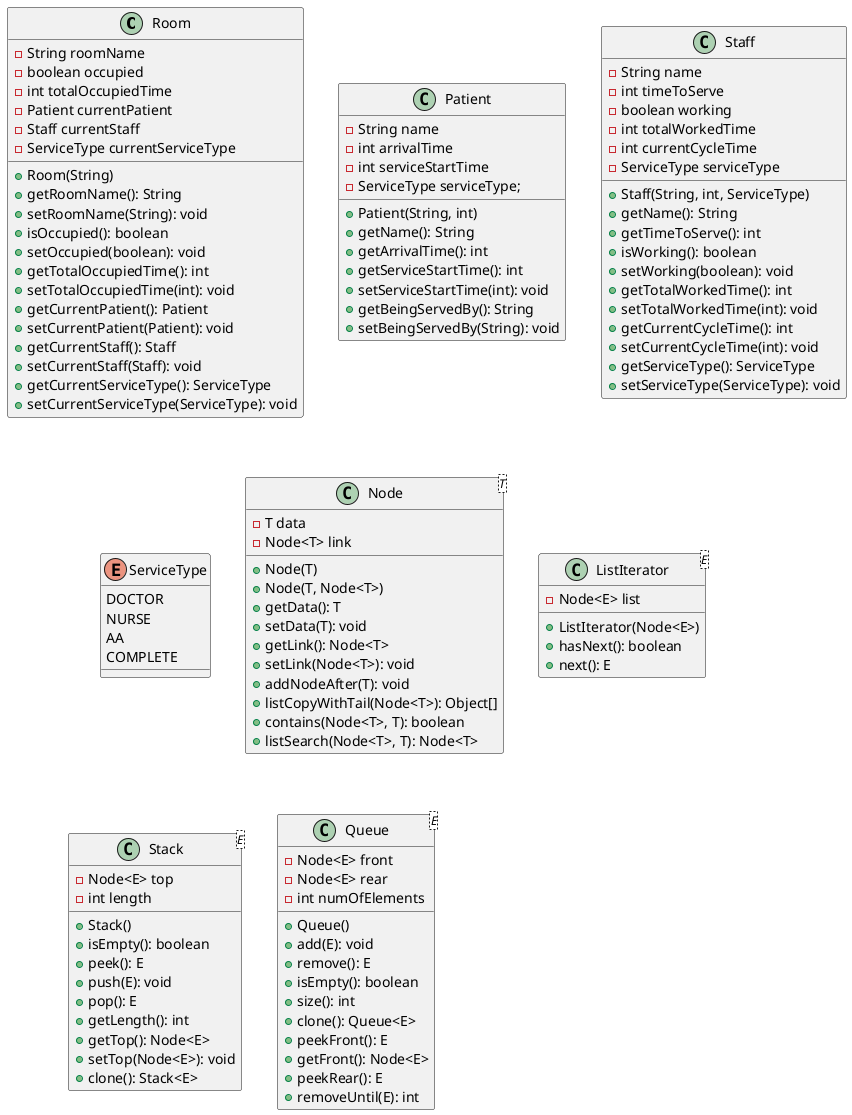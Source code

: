 @startuml
class Room {
    - String roomName
    - boolean occupied
    - int totalOccupiedTime
    - Patient currentPatient
    - Staff currentStaff
    - ServiceType currentServiceType
    + Room(String)
    + getRoomName(): String
    + setRoomName(String): void
    + isOccupied(): boolean
    + setOccupied(boolean): void
    + getTotalOccupiedTime(): int
    + setTotalOccupiedTime(int): void
    + getCurrentPatient(): Patient
    + setCurrentPatient(Patient): void
    + getCurrentStaff(): Staff
    + setCurrentStaff(Staff): void
    + getCurrentServiceType(): ServiceType
    + setCurrentServiceType(ServiceType): void
}

class Patient {
    - String name
    - int arrivalTime
    - int serviceStartTime
    - ServiceType serviceType;
    + Patient(String, int)
    + getName(): String
    + getArrivalTime(): int
    + getServiceStartTime(): int
    + setServiceStartTime(int): void
    + getBeingServedBy(): String
    + setBeingServedBy(String): void
}

class Staff {
    - String name
    - int timeToServe
    - boolean working
    - int totalWorkedTime
    - int currentCycleTime
    - ServiceType serviceType
    + Staff(String, int, ServiceType)
    + getName(): String
    + getTimeToServe(): int
    + isWorking(): boolean
    + setWorking(boolean): void
    + getTotalWorkedTime(): int
    + setTotalWorkedTime(int): void
    + getCurrentCycleTime(): int
    + setCurrentCycleTime(int): void
    + getServiceType(): ServiceType
    + setServiceType(ServiceType): void
}

enum ServiceType {
    DOCTOR
    NURSE
    AA
    COMPLETE
}

class Node<T> {
    - T data
    - Node<T> link
    + Node(T)
    + Node(T, Node<T>)
    + getData(): T
    + setData(T): void
    + getLink(): Node<T>
    + setLink(Node<T>): void
    + addNodeAfter(T): void
    + listCopyWithTail(Node<T>): Object[]
    + contains(Node<T>, T): boolean
    + listSearch(Node<T>, T): Node<T>
}

class ListIterator<E> {
    - Node<E> list
    + ListIterator(Node<E>)
    + hasNext(): boolean
    + next(): E
}

class Stack<E> {
    - Node<E> top
    - int length
    + Stack()
    + isEmpty(): boolean
    + peek(): E
    + push(E): void
    + pop(): E
    + getLength(): int
    + getTop(): Node<E>
    + setTop(Node<E>): void
    + clone(): Stack<E>
}

class Queue<E> {
    - Node<E> front
    - Node<E> rear
    - int numOfElements
    + Queue()
    + add(E): void
    + remove(): E
    + isEmpty(): boolean
    + size(): int
    + clone(): Queue<E>
    + peekFront(): E
    + getFront(): Node<E>
    + peekRear(): E
    + removeUntil(E): int
}
@enduml